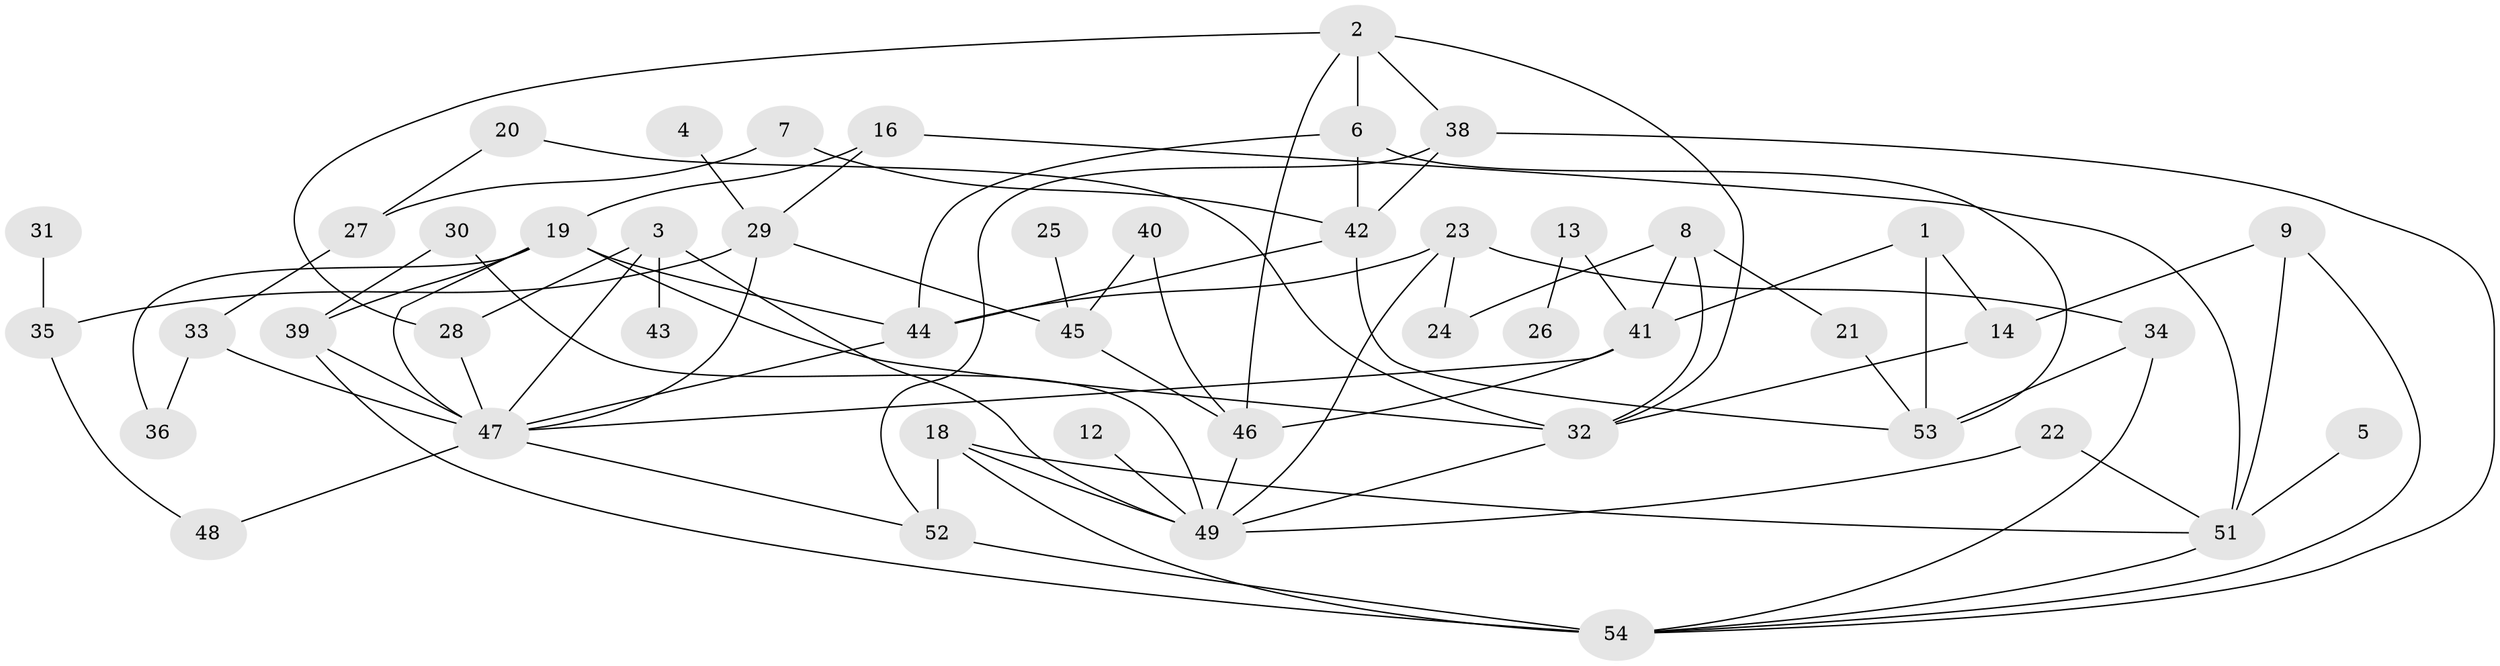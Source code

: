 // original degree distribution, {2: 0.22429906542056074, 3: 0.27102803738317754, 4: 0.17757009345794392, 1: 0.19626168224299065, 5: 0.037383177570093455, 6: 0.04672897196261682, 0: 0.04672897196261682}
// Generated by graph-tools (version 1.1) at 2025/49/03/09/25 03:49:04]
// undirected, 48 vertices, 84 edges
graph export_dot {
graph [start="1"]
  node [color=gray90,style=filled];
  1;
  2;
  3;
  4;
  5;
  6;
  7;
  8;
  9;
  12;
  13;
  14;
  16;
  18;
  19;
  20;
  21;
  22;
  23;
  24;
  25;
  26;
  27;
  28;
  29;
  30;
  31;
  32;
  33;
  34;
  35;
  36;
  38;
  39;
  40;
  41;
  42;
  43;
  44;
  45;
  46;
  47;
  48;
  49;
  51;
  52;
  53;
  54;
  1 -- 14 [weight=1.0];
  1 -- 41 [weight=1.0];
  1 -- 53 [weight=1.0];
  2 -- 6 [weight=1.0];
  2 -- 28 [weight=1.0];
  2 -- 32 [weight=1.0];
  2 -- 38 [weight=1.0];
  2 -- 46 [weight=1.0];
  3 -- 28 [weight=1.0];
  3 -- 43 [weight=1.0];
  3 -- 47 [weight=1.0];
  3 -- 49 [weight=1.0];
  4 -- 29 [weight=1.0];
  5 -- 51 [weight=1.0];
  6 -- 42 [weight=1.0];
  6 -- 44 [weight=1.0];
  6 -- 53 [weight=1.0];
  7 -- 27 [weight=1.0];
  7 -- 42 [weight=1.0];
  8 -- 21 [weight=1.0];
  8 -- 24 [weight=1.0];
  8 -- 32 [weight=1.0];
  8 -- 41 [weight=1.0];
  9 -- 14 [weight=1.0];
  9 -- 51 [weight=1.0];
  9 -- 54 [weight=1.0];
  12 -- 49 [weight=1.0];
  13 -- 26 [weight=1.0];
  13 -- 41 [weight=1.0];
  14 -- 32 [weight=1.0];
  16 -- 19 [weight=1.0];
  16 -- 29 [weight=1.0];
  16 -- 51 [weight=1.0];
  18 -- 49 [weight=1.0];
  18 -- 51 [weight=1.0];
  18 -- 52 [weight=1.0];
  18 -- 54 [weight=1.0];
  19 -- 32 [weight=1.0];
  19 -- 36 [weight=1.0];
  19 -- 39 [weight=1.0];
  19 -- 44 [weight=1.0];
  19 -- 47 [weight=1.0];
  20 -- 27 [weight=1.0];
  20 -- 32 [weight=1.0];
  21 -- 53 [weight=1.0];
  22 -- 49 [weight=1.0];
  22 -- 51 [weight=1.0];
  23 -- 24 [weight=1.0];
  23 -- 34 [weight=1.0];
  23 -- 44 [weight=2.0];
  23 -- 49 [weight=1.0];
  25 -- 45 [weight=1.0];
  27 -- 33 [weight=1.0];
  28 -- 47 [weight=1.0];
  29 -- 35 [weight=2.0];
  29 -- 45 [weight=1.0];
  29 -- 47 [weight=1.0];
  30 -- 39 [weight=1.0];
  30 -- 49 [weight=1.0];
  31 -- 35 [weight=1.0];
  32 -- 49 [weight=1.0];
  33 -- 36 [weight=1.0];
  33 -- 47 [weight=1.0];
  34 -- 53 [weight=1.0];
  34 -- 54 [weight=1.0];
  35 -- 48 [weight=1.0];
  38 -- 42 [weight=1.0];
  38 -- 52 [weight=1.0];
  38 -- 54 [weight=1.0];
  39 -- 47 [weight=1.0];
  39 -- 54 [weight=1.0];
  40 -- 45 [weight=1.0];
  40 -- 46 [weight=1.0];
  41 -- 46 [weight=1.0];
  41 -- 47 [weight=1.0];
  42 -- 44 [weight=1.0];
  42 -- 53 [weight=1.0];
  44 -- 47 [weight=1.0];
  45 -- 46 [weight=1.0];
  46 -- 49 [weight=1.0];
  47 -- 48 [weight=1.0];
  47 -- 52 [weight=1.0];
  51 -- 54 [weight=1.0];
  52 -- 54 [weight=2.0];
}
